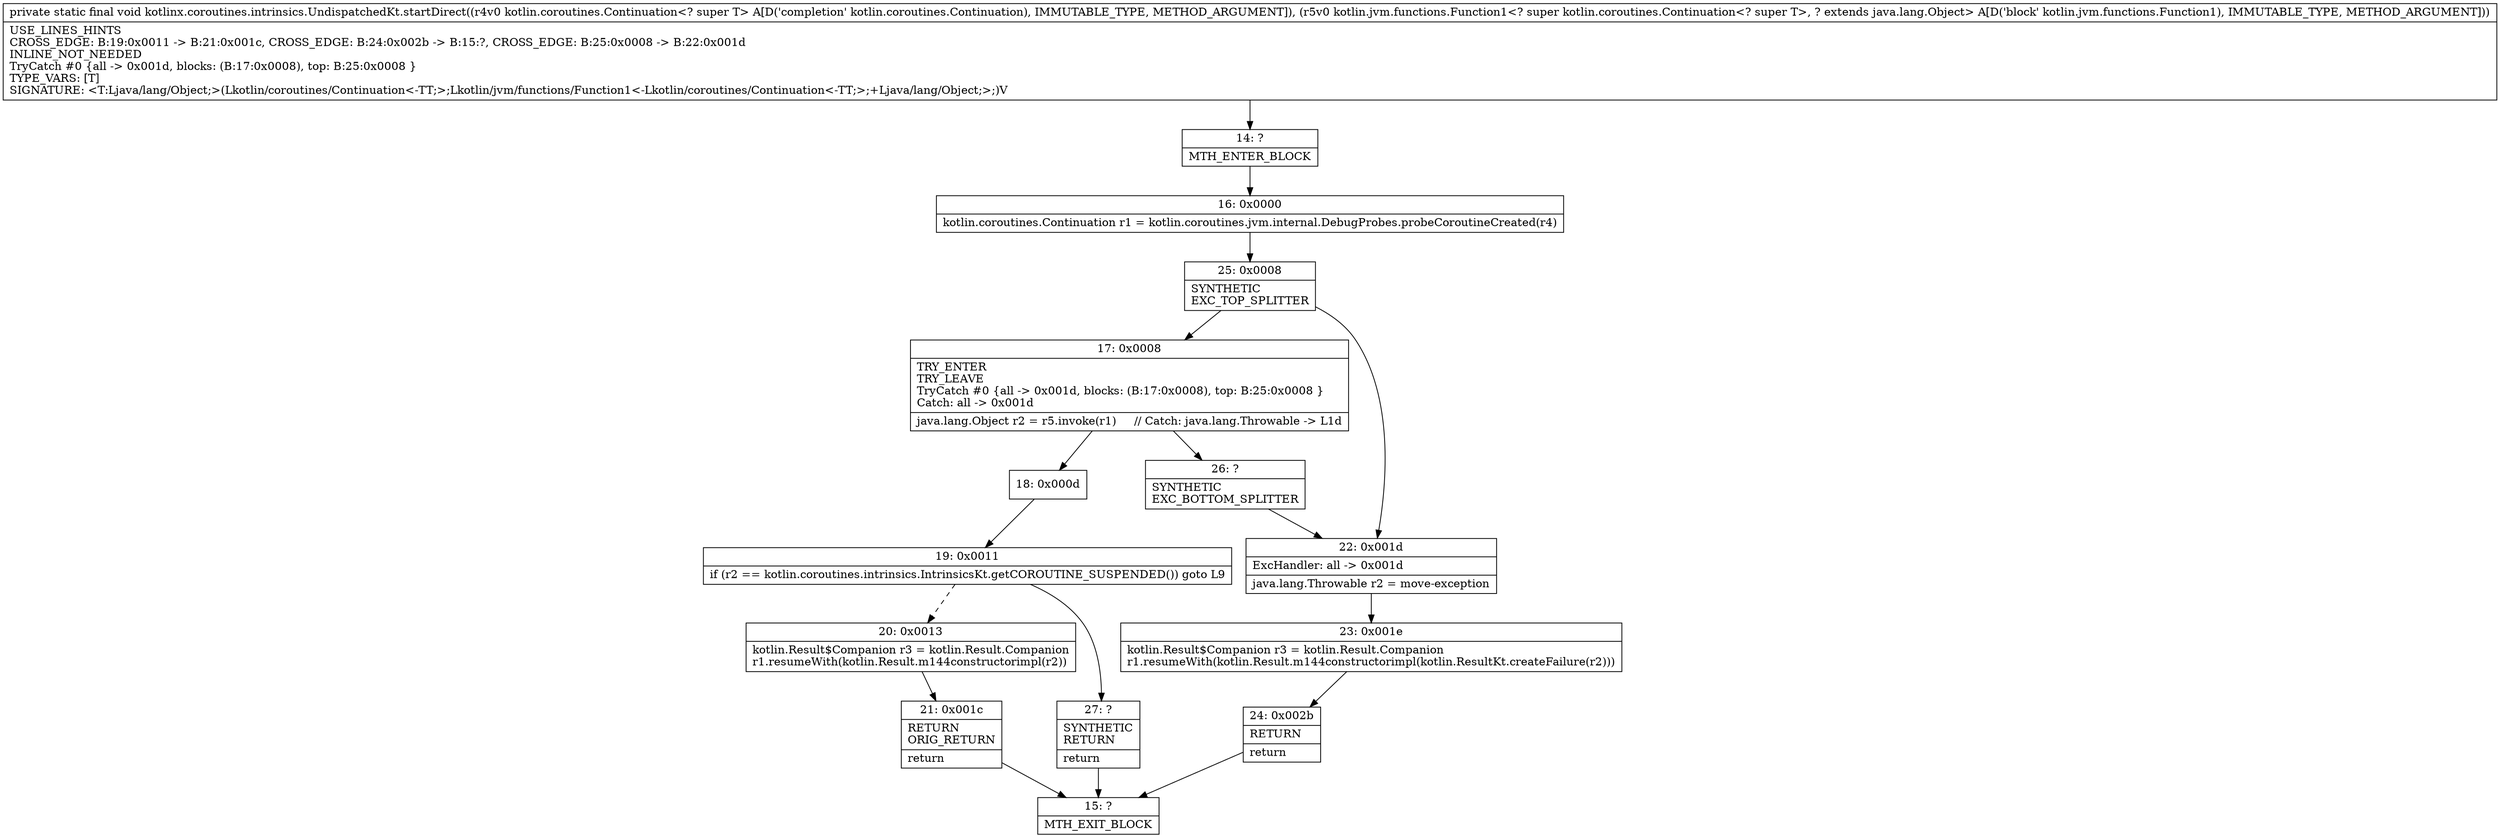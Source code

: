 digraph "CFG forkotlinx.coroutines.intrinsics.UndispatchedKt.startDirect(Lkotlin\/coroutines\/Continuation;Lkotlin\/jvm\/functions\/Function1;)V" {
Node_14 [shape=record,label="{14\:\ ?|MTH_ENTER_BLOCK\l}"];
Node_16 [shape=record,label="{16\:\ 0x0000|kotlin.coroutines.Continuation r1 = kotlin.coroutines.jvm.internal.DebugProbes.probeCoroutineCreated(r4)\l}"];
Node_25 [shape=record,label="{25\:\ 0x0008|SYNTHETIC\lEXC_TOP_SPLITTER\l}"];
Node_17 [shape=record,label="{17\:\ 0x0008|TRY_ENTER\lTRY_LEAVE\lTryCatch #0 \{all \-\> 0x001d, blocks: (B:17:0x0008), top: B:25:0x0008 \}\lCatch: all \-\> 0x001d\l|java.lang.Object r2 = r5.invoke(r1)     \/\/ Catch: java.lang.Throwable \-\> L1d\l}"];
Node_18 [shape=record,label="{18\:\ 0x000d}"];
Node_19 [shape=record,label="{19\:\ 0x0011|if (r2 == kotlin.coroutines.intrinsics.IntrinsicsKt.getCOROUTINE_SUSPENDED()) goto L9\l}"];
Node_20 [shape=record,label="{20\:\ 0x0013|kotlin.Result$Companion r3 = kotlin.Result.Companion\lr1.resumeWith(kotlin.Result.m144constructorimpl(r2))\l}"];
Node_21 [shape=record,label="{21\:\ 0x001c|RETURN\lORIG_RETURN\l|return\l}"];
Node_15 [shape=record,label="{15\:\ ?|MTH_EXIT_BLOCK\l}"];
Node_27 [shape=record,label="{27\:\ ?|SYNTHETIC\lRETURN\l|return\l}"];
Node_26 [shape=record,label="{26\:\ ?|SYNTHETIC\lEXC_BOTTOM_SPLITTER\l}"];
Node_22 [shape=record,label="{22\:\ 0x001d|ExcHandler: all \-\> 0x001d\l|java.lang.Throwable r2 = move\-exception\l}"];
Node_23 [shape=record,label="{23\:\ 0x001e|kotlin.Result$Companion r3 = kotlin.Result.Companion\lr1.resumeWith(kotlin.Result.m144constructorimpl(kotlin.ResultKt.createFailure(r2)))\l}"];
Node_24 [shape=record,label="{24\:\ 0x002b|RETURN\l|return\l}"];
MethodNode[shape=record,label="{private static final void kotlinx.coroutines.intrinsics.UndispatchedKt.startDirect((r4v0 kotlin.coroutines.Continuation\<? super T\> A[D('completion' kotlin.coroutines.Continuation), IMMUTABLE_TYPE, METHOD_ARGUMENT]), (r5v0 kotlin.jvm.functions.Function1\<? super kotlin.coroutines.Continuation\<? super T\>, ? extends java.lang.Object\> A[D('block' kotlin.jvm.functions.Function1), IMMUTABLE_TYPE, METHOD_ARGUMENT]))  | USE_LINES_HINTS\lCROSS_EDGE: B:19:0x0011 \-\> B:21:0x001c, CROSS_EDGE: B:24:0x002b \-\> B:15:?, CROSS_EDGE: B:25:0x0008 \-\> B:22:0x001d\lINLINE_NOT_NEEDED\lTryCatch #0 \{all \-\> 0x001d, blocks: (B:17:0x0008), top: B:25:0x0008 \}\lTYPE_VARS: [T]\lSIGNATURE: \<T:Ljava\/lang\/Object;\>(Lkotlin\/coroutines\/Continuation\<\-TT;\>;Lkotlin\/jvm\/functions\/Function1\<\-Lkotlin\/coroutines\/Continuation\<\-TT;\>;+Ljava\/lang\/Object;\>;)V\l}"];
MethodNode -> Node_14;Node_14 -> Node_16;
Node_16 -> Node_25;
Node_25 -> Node_17;
Node_25 -> Node_22;
Node_17 -> Node_18;
Node_17 -> Node_26;
Node_18 -> Node_19;
Node_19 -> Node_20[style=dashed];
Node_19 -> Node_27;
Node_20 -> Node_21;
Node_21 -> Node_15;
Node_27 -> Node_15;
Node_26 -> Node_22;
Node_22 -> Node_23;
Node_23 -> Node_24;
Node_24 -> Node_15;
}

